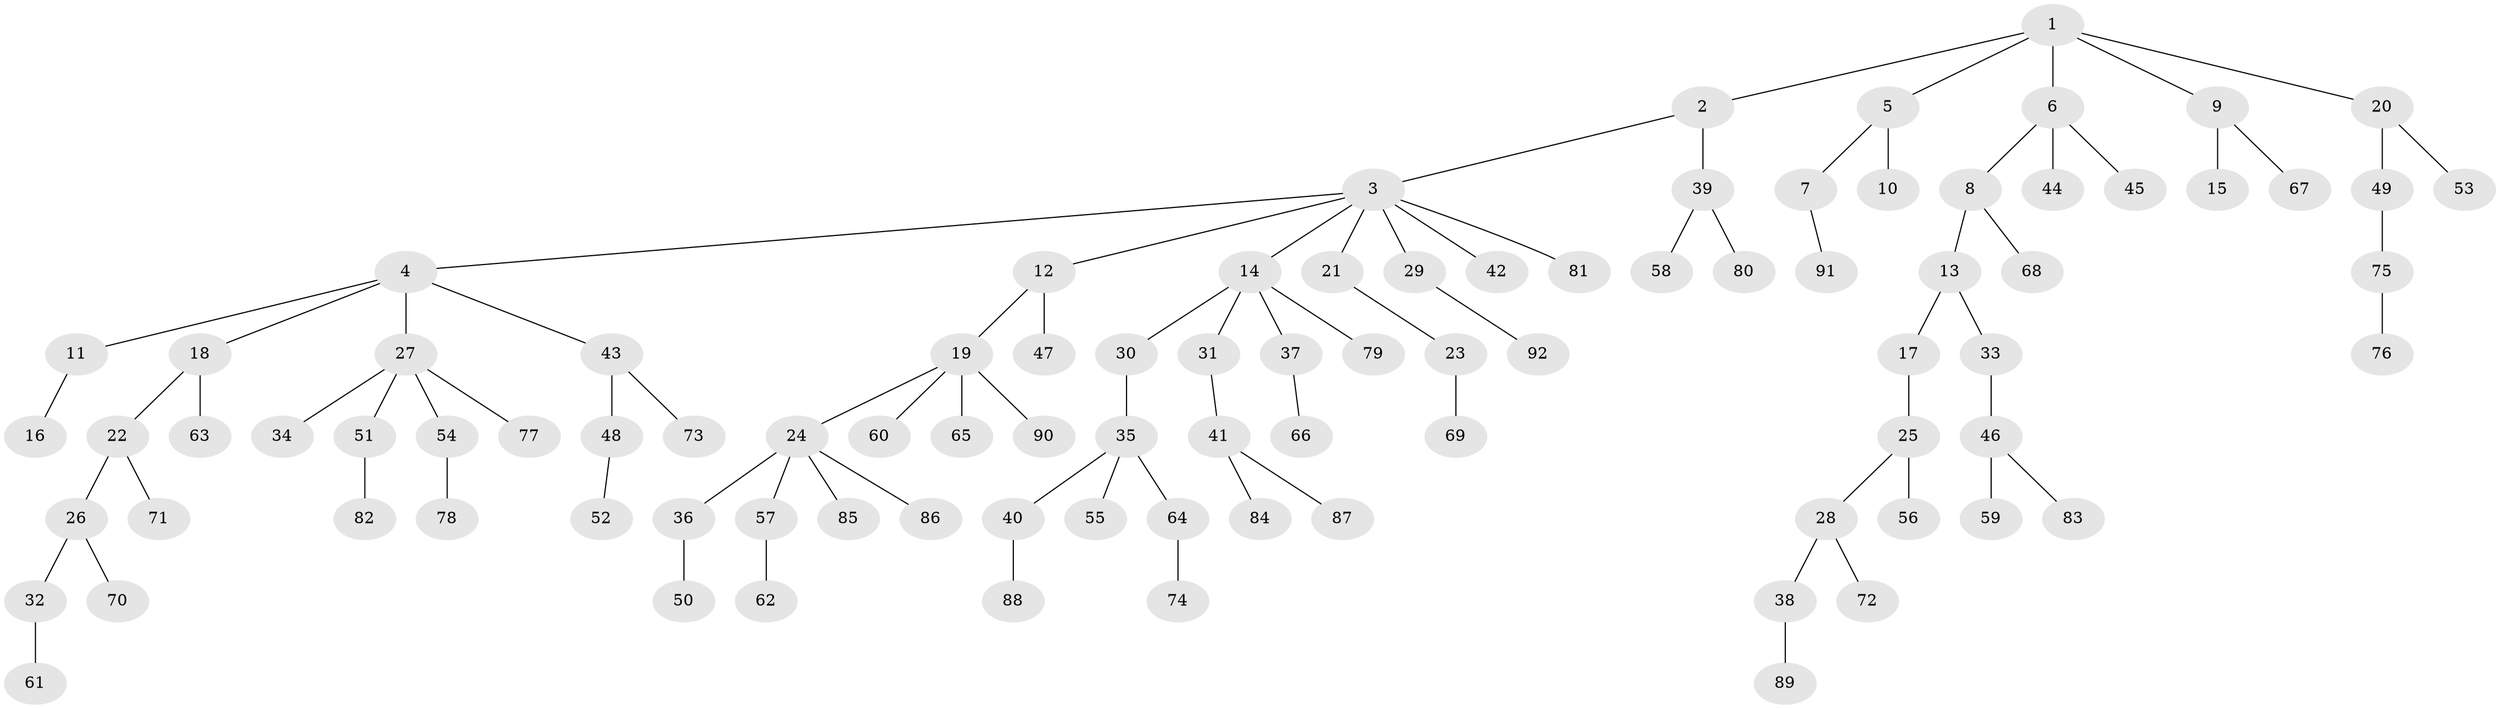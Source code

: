 // coarse degree distribution, {4: 0.07142857142857142, 2: 0.35714285714285715, 5: 0.03571428571428571, 1: 0.42857142857142855, 3: 0.10714285714285714}
// Generated by graph-tools (version 1.1) at 2025/51/03/04/25 22:51:44]
// undirected, 92 vertices, 91 edges
graph export_dot {
  node [color=gray90,style=filled];
  1;
  2;
  3;
  4;
  5;
  6;
  7;
  8;
  9;
  10;
  11;
  12;
  13;
  14;
  15;
  16;
  17;
  18;
  19;
  20;
  21;
  22;
  23;
  24;
  25;
  26;
  27;
  28;
  29;
  30;
  31;
  32;
  33;
  34;
  35;
  36;
  37;
  38;
  39;
  40;
  41;
  42;
  43;
  44;
  45;
  46;
  47;
  48;
  49;
  50;
  51;
  52;
  53;
  54;
  55;
  56;
  57;
  58;
  59;
  60;
  61;
  62;
  63;
  64;
  65;
  66;
  67;
  68;
  69;
  70;
  71;
  72;
  73;
  74;
  75;
  76;
  77;
  78;
  79;
  80;
  81;
  82;
  83;
  84;
  85;
  86;
  87;
  88;
  89;
  90;
  91;
  92;
  1 -- 2;
  1 -- 5;
  1 -- 6;
  1 -- 9;
  1 -- 20;
  2 -- 3;
  2 -- 39;
  3 -- 4;
  3 -- 12;
  3 -- 14;
  3 -- 21;
  3 -- 29;
  3 -- 42;
  3 -- 81;
  4 -- 11;
  4 -- 18;
  4 -- 27;
  4 -- 43;
  5 -- 7;
  5 -- 10;
  6 -- 8;
  6 -- 44;
  6 -- 45;
  7 -- 91;
  8 -- 13;
  8 -- 68;
  9 -- 15;
  9 -- 67;
  11 -- 16;
  12 -- 19;
  12 -- 47;
  13 -- 17;
  13 -- 33;
  14 -- 30;
  14 -- 31;
  14 -- 37;
  14 -- 79;
  17 -- 25;
  18 -- 22;
  18 -- 63;
  19 -- 24;
  19 -- 60;
  19 -- 65;
  19 -- 90;
  20 -- 49;
  20 -- 53;
  21 -- 23;
  22 -- 26;
  22 -- 71;
  23 -- 69;
  24 -- 36;
  24 -- 57;
  24 -- 85;
  24 -- 86;
  25 -- 28;
  25 -- 56;
  26 -- 32;
  26 -- 70;
  27 -- 34;
  27 -- 51;
  27 -- 54;
  27 -- 77;
  28 -- 38;
  28 -- 72;
  29 -- 92;
  30 -- 35;
  31 -- 41;
  32 -- 61;
  33 -- 46;
  35 -- 40;
  35 -- 55;
  35 -- 64;
  36 -- 50;
  37 -- 66;
  38 -- 89;
  39 -- 58;
  39 -- 80;
  40 -- 88;
  41 -- 84;
  41 -- 87;
  43 -- 48;
  43 -- 73;
  46 -- 59;
  46 -- 83;
  48 -- 52;
  49 -- 75;
  51 -- 82;
  54 -- 78;
  57 -- 62;
  64 -- 74;
  75 -- 76;
}
